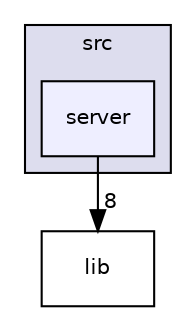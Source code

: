 digraph "src/server" {
  compound=true
  node [ fontsize="10", fontname="Helvetica"];
  edge [ labelfontsize="10", labelfontname="Helvetica"];
  subgraph clusterdir_68267d1309a1af8e8297ef4c3efbcdba {
    graph [ bgcolor="#ddddee", pencolor="black", label="src" fontname="Helvetica", fontsize="10", URL="dir_68267d1309a1af8e8297ef4c3efbcdba.html"]
  dir_075bb3ff235063c77951cd176d15a741 [shape=box, label="server", style="filled", fillcolor="#eeeeff", pencolor="black", URL="dir_075bb3ff235063c77951cd176d15a741.html"];
  }
  dir_97aefd0d527b934f1d99a682da8fe6a9 [shape=box label="lib" URL="dir_97aefd0d527b934f1d99a682da8fe6a9.html"];
  dir_075bb3ff235063c77951cd176d15a741->dir_97aefd0d527b934f1d99a682da8fe6a9 [headlabel="8", labeldistance=1.5 headhref="dir_000010_000003.html"];
}

